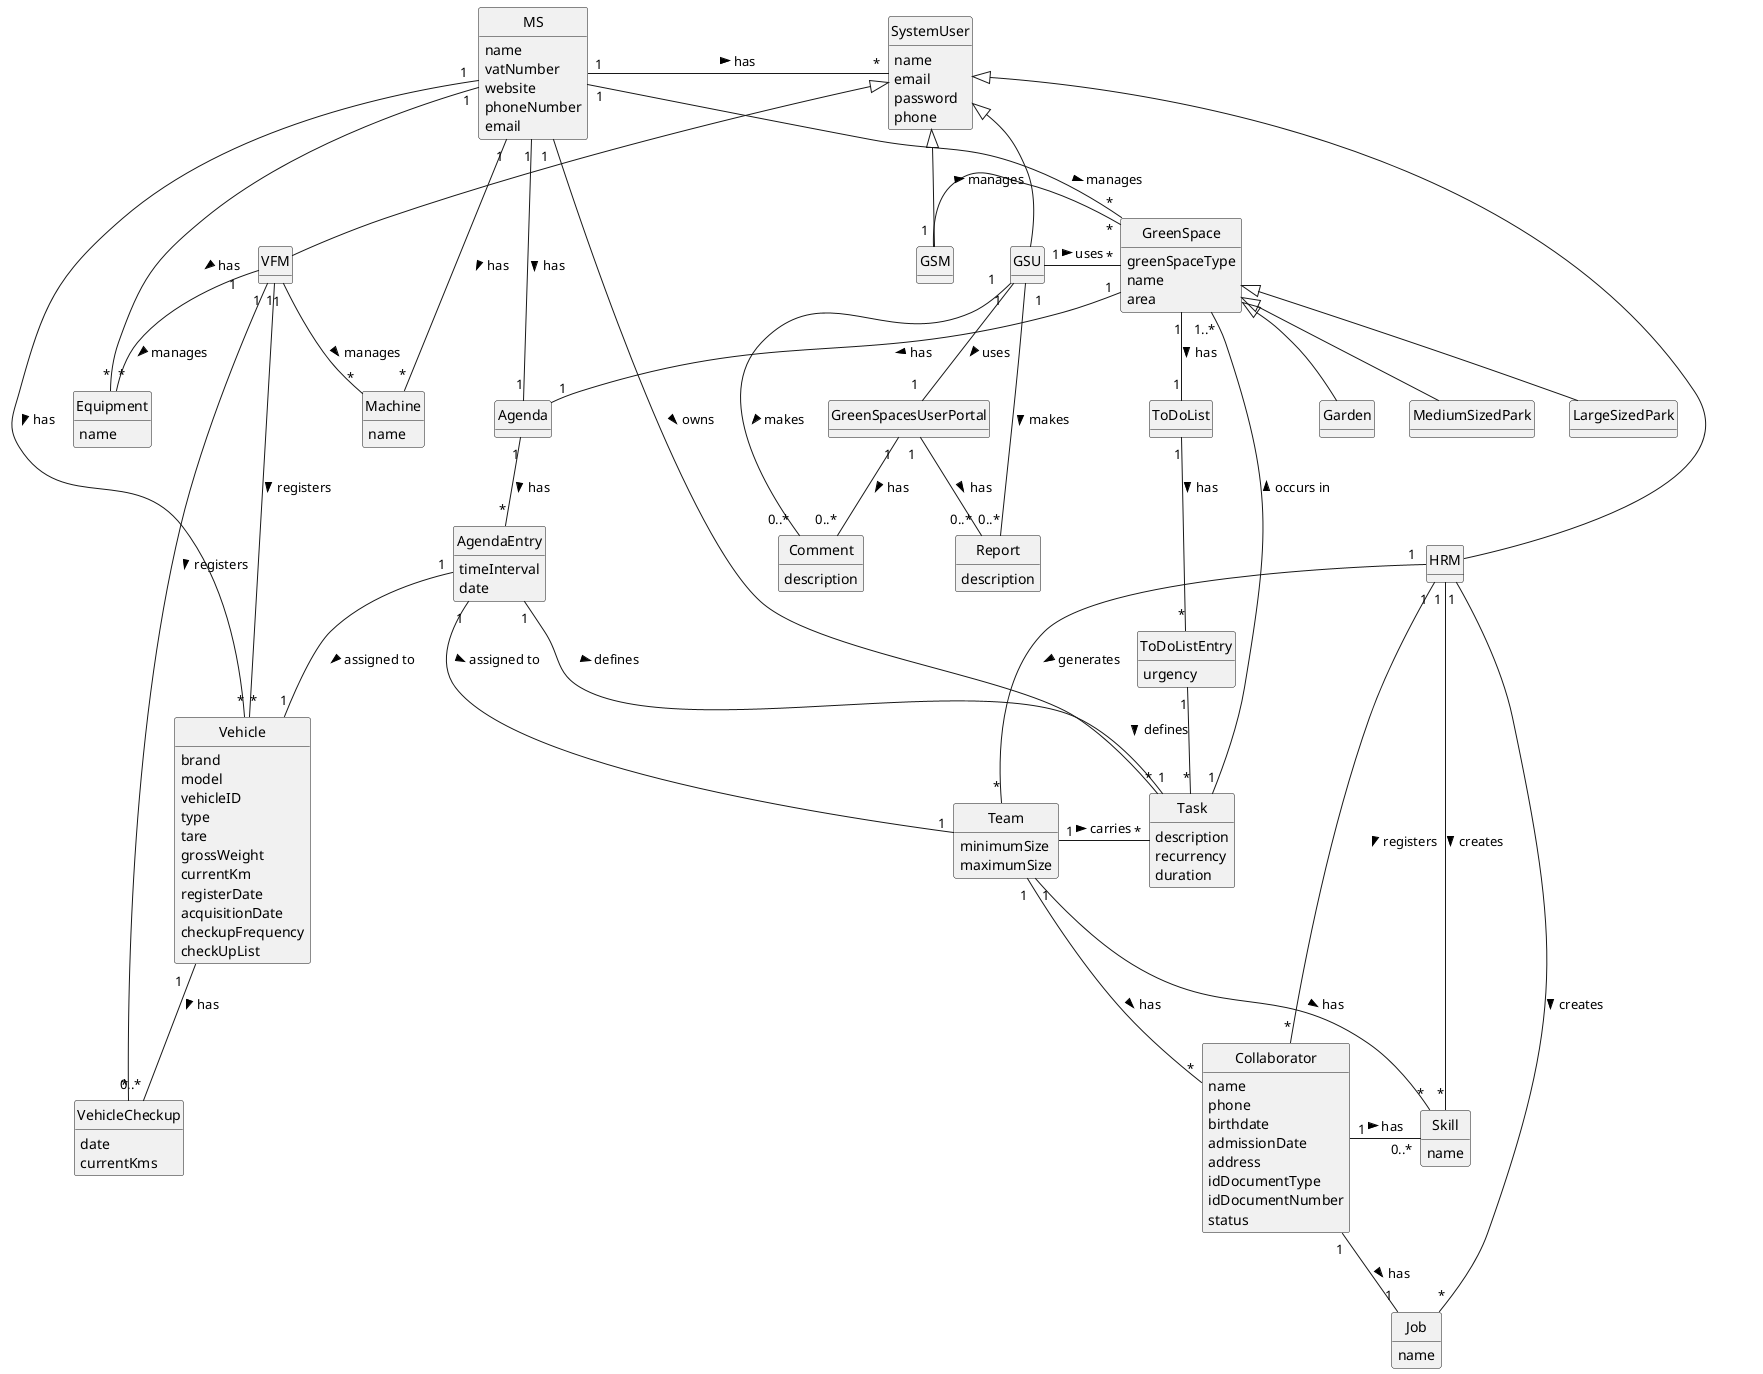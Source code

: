 @startuml
skinparam monochrome true
skinparam packageStyle rectangle
skinparam shadowing false
'skinparam linetype ortho
'left to right direction
skinparam classAttributeIconSize 0
hide circle
hide methods



class MS {
    name
    vatNumber
    website
    phoneNumber
    email

}

class GreenSpace {
    greenSpaceType
    name
    area
}

class Garden
class MediumSizedPark
class LargeSizedPark

class SystemUser {
    name
    email
    password
    phone

}
class HRM {
}
class VFM {
}
class Collaborator {
    name
    phone
    birthdate
    admissionDate
    address
    idDocumentType
    idDocumentNumber
    status
}
class GSM {
}
class GSU {
}


class Team {
minimumSize
maximumSize
}

class Skill {
    name
}

class Job {
    name
}

class Task {
    description
    recurrency
    duration
}

class VehicleCheckup {

    date
    currentKms
}

class Vehicle {
        brand
        model
        vehicleID
        type
        tare
        grossWeight
        currentKm
        registerDate
        acquisitionDate
        checkupFrequency
        checkUpList
}

class Machine {
    name
}

class Equipment {
    name
}

class Agenda {
}

class AgendaEntry {

    timeInterval
    date
}

class GreenSpacesUserPortal{
}

class Comment{
    description
}
class Report{
    description
}



class ToDoList{

}


class ToDoListEntry{
 urgency
}

SystemUser <|-- HRM
SystemUser <|-- VFM
SystemUser <|-- GSM
SystemUser <|-- GSU

GreenSpace <|-- Garden
GreenSpace <|-- MediumSizedPark
GreenSpace <|-- LargeSizedPark

Task "1" -- "1..*" GreenSpace : occurs in >

Agenda "1" -- "*" AgendaEntry : has >
AgendaEntry "1" -- "1" Task : defines >


VFM " 1" -- "*" Vehicle : registers >
VFM "  1 " -- "*" Machine : manages >
VFM "  1    " -- "*" Equipment : manages >
Vehicle "1   " -- "0..* " VehicleCheckup : has >
VFM "1 " -- "*" VehicleCheckup : registers >
GSU"  1  " -- "0..*" Report: makes >
GSU"  1  " -- "0..* " Comment: makes >
GSU"  1  " -- "1  " GreenSpacesUserPortal:  uses >
GreenSpacesUserPortal "1  " -- "0..* " Report : has >
GreenSpacesUserPortal "1 " -- "0..* " Comment : has >

MS "1" - "*" SystemUser : has >
MS "1  " - "*" Task: owns >
MS "1" - "*" Machine : has >
MS "1 " - "*" Vehicle : has >
MS "1" - "*" Equipment : has >



Team "1" - "*" Task:   carries  >
ToDoListEntry "1" - "*" Task: defines >

HRM "1 " -- "*" Collaborator : registers >
HRM "1 " -- "*" Job : creates >
HRM "1 " -- "*" Skill : creates >
HRM "1 " -- "*" Team : generates >
Team "1 " -- "*" Collaborator: has >
Collaborator "1" - "0..*" Skill: has >
Collaborator "1 " -- "1" Job : has >
MS "1" - "1" Agenda : has >
MS "1    " - "*" GreenSpace: manages >
GSU"1   " - "*" GreenSpace: uses >
GSM "1 " - "*" GreenSpace: manages >
Team "1 " -- "*" Skill: has >
ToDoList "1" -- "*" ToDoListEntry: has >
GreenSpace"1" -- "1" ToDoList: has >
GreenSpace"1" -- "1" Agenda: has >
AgendaEntry"1"-- "1" Team: assigned to >
AgendaEntry"1"-- "1" Vehicle: assigned to >
@enduml